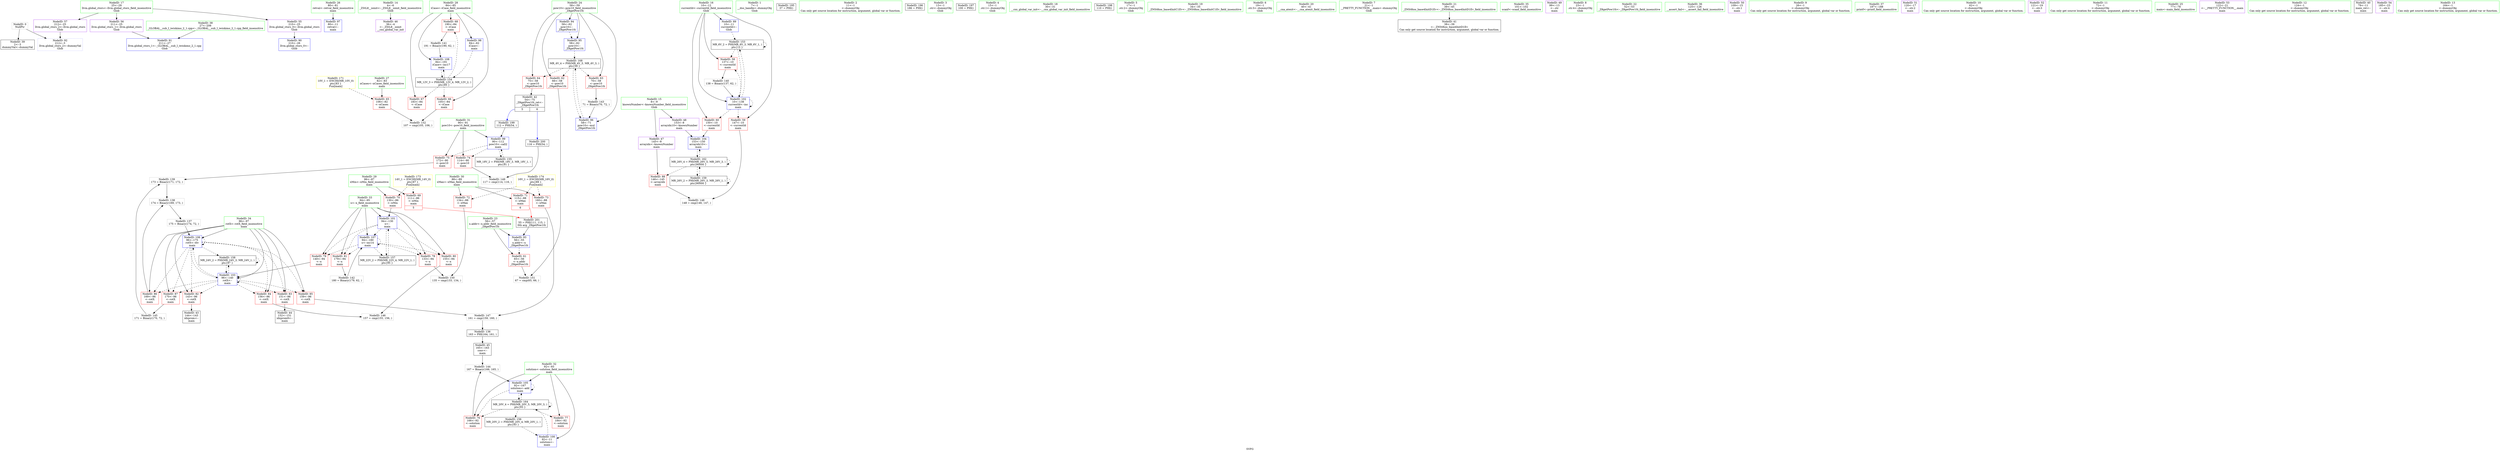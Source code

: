 digraph "SVFG" {
	label="SVFG";

	Node0x556523a99120 [shape=record,color=grey,label="{NodeID: 0\nNullPtr}"];
	Node0x556523a99120 -> Node0x556523ab13a0[style=solid];
	Node0x556523a99120 -> Node0x556523ab5050[style=solid];
	Node0x556523ab1c20 [shape=record,color=blue,label="{NodeID: 97\n80\<--11\nretval\<--\nmain\n}"];
	Node0x556523aaff80 [shape=record,color=green,label="{NodeID: 14\n4\<--6\n_ZStL8__ioinit\<--_ZStL8__ioinit_field_insensitive\nGlob }"];
	Node0x556523aaff80 -> Node0x556523ab19b0[style=solid];
	Node0x556523ab09f0 [shape=record,color=green,label="{NodeID: 28\n84\<--85\niCase\<--iCase_field_insensitive\nmain\n}"];
	Node0x556523ab09f0 -> Node0x556523ab3aa0[style=solid];
	Node0x556523ab09f0 -> Node0x556523ab3b70[style=solid];
	Node0x556523ab09f0 -> Node0x556523ab3c40[style=solid];
	Node0x556523ab09f0 -> Node0x556523ab1cf0[style=solid];
	Node0x556523ab09f0 -> Node0x556523ab65b0[style=solid];
	Node0x556523ab1670 [shape=record,color=black,label="{NodeID: 42\n54\<--75\n_Z8getPow10i_ret\<--\n_Z8getPow10i\n|{<s0>5|<s1>6}}"];
	Node0x556523ab1670:s0 -> Node0x556523acf800[style=solid,color=blue];
	Node0x556523ab1670:s1 -> Node0x556523acf9f0[style=solid,color=blue];
	Node0x556523ab9070 [shape=record,color=grey,label="{NodeID: 139\n173 = Binary(171, 172, )\n}"];
	Node0x556523ab9070 -> Node0x556523ab8ef0[style=solid];
	Node0x556523ab3220 [shape=record,color=purple,label="{NodeID: 56\n211\<--25\nllvm.global_ctors_1\<--llvm.global_ctors\nGlob }"];
	Node0x556523ab3220 -> Node0x556523ab4f50[style=solid];
	Node0x556523abf210 [shape=record,color=black,label="{NodeID: 153\nMR_6V_2 = PHI(MR_6V_3, MR_6V_1, )\npts\{12 \}\n}"];
	Node0x556523abf210 -> Node0x556523ab3420[style=dashed];
	Node0x556523abf210 -> Node0x556523ab2030[style=dashed];
	Node0x556523abf210 -> Node0x556523abf210[style=dashed];
	Node0x556523ab3de0 [shape=record,color=red,label="{NodeID: 70\n130\<--86\n\<--xMin\nmain\n}"];
	Node0x556523ab3de0 -> Node0x556523ab1f60[style=solid];
	Node0x556523ab4940 [shape=record,color=red,label="{NodeID: 84\n156\<--96\n\<--rotX\nmain\n}"];
	Node0x556523ab4940 -> Node0x556523ab9af0[style=solid];
	Node0x556523a980d0 [shape=record,color=green,label="{NodeID: 1\n7\<--1\n__dso_handle\<--dummyObj\nGlob }"];
	Node0x556523ab1cf0 [shape=record,color=blue,label="{NodeID: 98\n84\<--62\niCase\<--\nmain\n}"];
	Node0x556523ab1cf0 -> Node0x556523abf710[style=dashed];
	Node0x556523ab0010 [shape=record,color=green,label="{NodeID: 15\n8\<--9\nknownNumber\<--knownNumber_field_insensitive\nGlob }"];
	Node0x556523ab0010 -> Node0x556523ab1a80[style=solid];
	Node0x556523ab0010 -> Node0x556523ab2b70[style=solid];
	Node0x556523aced70 [shape=record,color=black,label="{NodeID: 195\n37 = PHI()\n}"];
	Node0x556523ab0ac0 [shape=record,color=green,label="{NodeID: 29\n86\<--87\nxMin\<--xMin_field_insensitive\nmain\n}"];
	Node0x556523ab0ac0 -> Node0x556523ab3d10[style=solid];
	Node0x556523ab0ac0 -> Node0x556523ab3de0[style=solid];
	Node0x556523ab1740 [shape=record,color=black,label="{NodeID: 43\n144\<--143\nidxprom\<--\nmain\n}"];
	Node0x556523ab91f0 [shape=record,color=grey,label="{NodeID: 140\n138 = Binary(137, 62, )\n}"];
	Node0x556523ab91f0 -> Node0x556523ab2030[style=solid];
	Node0x556523ab3320 [shape=record,color=purple,label="{NodeID: 57\n212\<--25\nllvm.global_ctors_2\<--llvm.global_ctors\nGlob }"];
	Node0x556523ab3320 -> Node0x556523ab5050[style=solid];
	Node0x556523abf710 [shape=record,color=black,label="{NodeID: 154\nMR_12V_3 = PHI(MR_12V_4, MR_12V_2, )\npts\{85 \}\n}"];
	Node0x556523abf710 -> Node0x556523ab3aa0[style=dashed];
	Node0x556523abf710 -> Node0x556523ab3b70[style=dashed];
	Node0x556523abf710 -> Node0x556523ab3c40[style=dashed];
	Node0x556523abf710 -> Node0x556523ab65b0[style=dashed];
	Node0x556523ab3eb0 [shape=record,color=red,label="{NodeID: 71\n115\<--88\n\<--xMax\nmain\n|{<s0>6}}"];
	Node0x556523ab3eb0:s0 -> Node0x556523acfaf0[style=solid,color=red];
	Node0x556523ac3d10 [shape=record,color=black,label="{NodeID: 168\nMR_4V_4 = PHI(MR_4V_5, MR_4V_3, )\npts\{59 \}\n}"];
	Node0x556523ac3d10 -> Node0x556523ab3760[style=dashed];
	Node0x556523ac3d10 -> Node0x556523ab3830[style=dashed];
	Node0x556523ac3d10 -> Node0x556523ab3900[style=dashed];
	Node0x556523ac3d10 -> Node0x556523ab1b50[style=dashed];
	Node0x556523ab4a10 [shape=record,color=red,label="{NodeID: 85\n159\<--96\n\<--rotX\nmain\n}"];
	Node0x556523ab4a10 -> Node0x556523ab9c70[style=solid];
	Node0x556523aa8680 [shape=record,color=green,label="{NodeID: 2\n11\<--1\n\<--dummyObj\nCan only get source location for instruction, argument, global var or function.}"];
	Node0x556523ab1dc0 [shape=record,color=blue,label="{NodeID: 99\n90\<--112\npow10\<--call2\nmain\n}"];
	Node0x556523ab1dc0 -> Node0x556523ab4120[style=dashed];
	Node0x556523ab1dc0 -> Node0x556523ab41f0[style=dashed];
	Node0x556523ab1dc0 -> Node0x556523abfc10[style=dashed];
	Node0x556523ab00a0 [shape=record,color=green,label="{NodeID: 16\n10\<--12\ncurrentId\<--currentId_field_insensitive\nGlob }"];
	Node0x556523ab00a0 -> Node0x556523ab3420[style=solid];
	Node0x556523ab00a0 -> Node0x556523ab34f0[style=solid];
	Node0x556523ab00a0 -> Node0x556523ab35c0[style=solid];
	Node0x556523ab00a0 -> Node0x556523ab4d50[style=solid];
	Node0x556523ab00a0 -> Node0x556523ab2030[style=solid];
	Node0x556523acee70 [shape=record,color=black,label="{NodeID: 196\n186 = PHI()\n}"];
	Node0x556523ab0b90 [shape=record,color=green,label="{NodeID: 30\n88\<--89\nxMax\<--xMax_field_insensitive\nmain\n}"];
	Node0x556523ab0b90 -> Node0x556523ab3eb0[style=solid];
	Node0x556523ab0b90 -> Node0x556523ab3f80[style=solid];
	Node0x556523ab0b90 -> Node0x556523ab4050[style=solid];
	Node0x556523ab1810 [shape=record,color=black,label="{NodeID: 44\n152\<--151\nidxprom9\<--\nmain\n}"];
	Node0x556523ab9370 [shape=record,color=grey,label="{NodeID: 141\n191 = Binary(190, 62, )\n}"];
	Node0x556523ab9370 -> Node0x556523ab65b0[style=solid];
	Node0x556523ab3420 [shape=record,color=red,label="{NodeID: 58\n137\<--10\n\<--currentId\nmain\n}"];
	Node0x556523ab3420 -> Node0x556523ab91f0[style=solid];
	Node0x556523abfc10 [shape=record,color=black,label="{NodeID: 155\nMR_18V_2 = PHI(MR_18V_3, MR_18V_1, )\npts\{91 \}\n}"];
	Node0x556523abfc10 -> Node0x556523ab1dc0[style=dashed];
	Node0x556523ab3f80 [shape=record,color=red,label="{NodeID: 72\n134\<--88\n\<--xMax\nmain\n}"];
	Node0x556523ab3f80 -> Node0x556523aba0f0[style=solid];
	Node0x556523ab4ae0 [shape=record,color=red,label="{NodeID: 86\n169\<--96\n\<--rotX\nmain\n}"];
	Node0x556523ab4ae0 -> Node0x556523ab8ef0[style=solid];
	Node0x556523a99080 [shape=record,color=green,label="{NodeID: 3\n13\<--1\n.str\<--dummyObj\nGlob }"];
	Node0x556523ab1e90 [shape=record,color=blue,label="{NodeID: 100\n92\<--11\nsolution\<--\nmain\n}"];
	Node0x556523ab1e90 -> Node0x556523ac2910[style=dashed];
	Node0x556523ab0130 [shape=record,color=green,label="{NodeID: 17\n25\<--29\nllvm.global_ctors\<--llvm.global_ctors_field_insensitive\nGlob }"];
	Node0x556523ab0130 -> Node0x556523ab3120[style=solid];
	Node0x556523ab0130 -> Node0x556523ab3220[style=solid];
	Node0x556523ab0130 -> Node0x556523ab3320[style=solid];
	Node0x556523acef70 [shape=record,color=black,label="{NodeID: 197\n100 = PHI()\n}"];
	Node0x556523ab0c60 [shape=record,color=green,label="{NodeID: 31\n90\<--91\npow10\<--pow10_field_insensitive\nmain\n}"];
	Node0x556523ab0c60 -> Node0x556523ab4120[style=solid];
	Node0x556523ab0c60 -> Node0x556523ab41f0[style=solid];
	Node0x556523ab0c60 -> Node0x556523ab1dc0[style=solid];
	Node0x556523ab18e0 [shape=record,color=black,label="{NodeID: 45\n165\<--163\nconv\<--\nmain\n}"];
	Node0x556523ab18e0 -> Node0x556523ab97f0[style=solid];
	Node0x556523ab94f0 [shape=record,color=grey,label="{NodeID: 142\n180 = Binary(179, 62, )\n}"];
	Node0x556523ab94f0 -> Node0x556523ab64e0[style=solid];
	Node0x556523ab34f0 [shape=record,color=red,label="{NodeID: 59\n147\<--10\n\<--currentId\nmain\n}"];
	Node0x556523ab34f0 -> Node0x556523ab9df0[style=solid];
	Node0x556523ac0110 [shape=record,color=black,label="{NodeID: 156\nMR_20V_2 = PHI(MR_20V_4, MR_20V_1, )\npts\{93 \}\n}"];
	Node0x556523ac0110 -> Node0x556523ab1e90[style=dashed];
	Node0x556523ab4050 [shape=record,color=red,label="{NodeID: 73\n160\<--88\n\<--xMax\nmain\n}"];
	Node0x556523ab4050 -> Node0x556523ab9c70[style=solid];
	Node0x556523ab4bb0 [shape=record,color=red,label="{NodeID: 87\n170\<--96\n\<--rotX\nmain\n}"];
	Node0x556523ab4bb0 -> Node0x556523ab9970[style=solid];
	Node0x556523aa76a0 [shape=record,color=green,label="{NodeID: 4\n15\<--1\n.str.1\<--dummyObj\nGlob }"];
	Node0x556523ab1f60 [shape=record,color=blue,label="{NodeID: 101\n94\<--130\nx\<--\nmain\n}"];
	Node0x556523ab1f60 -> Node0x556523ab4460[style=dashed];
	Node0x556523ab1f60 -> Node0x556523ab4530[style=dashed];
	Node0x556523ab1f60 -> Node0x556523ab4600[style=dashed];
	Node0x556523ab1f60 -> Node0x556523ab46d0[style=dashed];
	Node0x556523ab1f60 -> Node0x556523ab64e0[style=dashed];
	Node0x556523ab1f60 -> Node0x556523ac0610[style=dashed];
	Node0x556523ab01c0 [shape=record,color=green,label="{NodeID: 18\n30\<--31\n__cxx_global_var_init\<--__cxx_global_var_init_field_insensitive\n}"];
	Node0x556523acf700 [shape=record,color=black,label="{NodeID: 198\n110 = PHI()\n}"];
	Node0x556523ab0d30 [shape=record,color=green,label="{NodeID: 32\n92\<--93\nsolution\<--solution_field_insensitive\nmain\n}"];
	Node0x556523ab0d30 -> Node0x556523ab42c0[style=solid];
	Node0x556523ab0d30 -> Node0x556523ab4390[style=solid];
	Node0x556523ab0d30 -> Node0x556523ab1e90[style=solid];
	Node0x556523ab0d30 -> Node0x556523ab22a0[style=solid];
	Node0x556523ab19b0 [shape=record,color=purple,label="{NodeID: 46\n36\<--4\n\<--_ZStL8__ioinit\n__cxx_global_var_init\n}"];
	Node0x556523ab9670 [shape=record,color=grey,label="{NodeID: 143\n71 = Binary(70, 72, )\n}"];
	Node0x556523ab9670 -> Node0x556523ab1b50[style=solid];
	Node0x556523ab35c0 [shape=record,color=red,label="{NodeID: 60\n150\<--10\n\<--currentId\nmain\n}"];
	Node0x556523ab35c0 -> Node0x556523ab21d0[style=solid];
	Node0x556523ac0610 [shape=record,color=black,label="{NodeID: 157\nMR_22V_2 = PHI(MR_22V_4, MR_22V_1, )\npts\{95 \}\n}"];
	Node0x556523ac0610 -> Node0x556523ab1f60[style=dashed];
	Node0x556523ab4120 [shape=record,color=red,label="{NodeID: 74\n114\<--90\n\<--pow10\nmain\n}"];
	Node0x556523ab4120 -> Node0x556523ab9f70[style=solid];
	Node0x556523ac4e10 [shape=record,color=yellow,style=double,label="{NodeID: 171\n10V_1 = ENCHI(MR_10V_0)\npts\{83 \}\nFun[main]}"];
	Node0x556523ac4e10 -> Node0x556523ab39d0[style=dashed];
	Node0x556523ab4c80 [shape=record,color=red,label="{NodeID: 88\n146\<--145\n\<--arrayidx\nmain\n}"];
	Node0x556523ab4c80 -> Node0x556523ab9df0[style=solid];
	Node0x556523aaf6d0 [shape=record,color=green,label="{NodeID: 5\n17\<--1\n.str.2\<--dummyObj\nGlob }"];
	Node0x556523ab2030 [shape=record,color=blue,label="{NodeID: 102\n10\<--138\ncurrentId\<--inc\nmain\n}"];
	Node0x556523ab2030 -> Node0x556523ab3420[style=dashed];
	Node0x556523ab2030 -> Node0x556523ab34f0[style=dashed];
	Node0x556523ab2030 -> Node0x556523ab35c0[style=dashed];
	Node0x556523ab2030 -> Node0x556523ab2030[style=dashed];
	Node0x556523ab2030 -> Node0x556523abf210[style=dashed];
	Node0x556523ab0250 [shape=record,color=green,label="{NodeID: 19\n34\<--35\n_ZNSt8ios_base4InitC1Ev\<--_ZNSt8ios_base4InitC1Ev_field_insensitive\n}"];
	Node0x556523acf800 [shape=record,color=black,label="{NodeID: 199\n112 = PHI(54, )\n}"];
	Node0x556523acf800 -> Node0x556523ab1dc0[style=solid];
	Node0x556523ab0e00 [shape=record,color=green,label="{NodeID: 33\n94\<--95\nx\<--x_field_insensitive\nmain\n}"];
	Node0x556523ab0e00 -> Node0x556523ab4460[style=solid];
	Node0x556523ab0e00 -> Node0x556523ab4530[style=solid];
	Node0x556523ab0e00 -> Node0x556523ab4600[style=solid];
	Node0x556523ab0e00 -> Node0x556523ab46d0[style=solid];
	Node0x556523ab0e00 -> Node0x556523ab1f60[style=solid];
	Node0x556523ab0e00 -> Node0x556523ab64e0[style=solid];
	Node0x556523ab1a80 [shape=record,color=purple,label="{NodeID: 47\n145\<--8\narrayidx\<--knownNumber\nmain\n}"];
	Node0x556523ab1a80 -> Node0x556523ab4c80[style=solid];
	Node0x556523ab97f0 [shape=record,color=grey,label="{NodeID: 144\n167 = Binary(166, 165, )\n}"];
	Node0x556523ab97f0 -> Node0x556523ab22a0[style=solid];
	Node0x556523ab3690 [shape=record,color=red,label="{NodeID: 61\n65\<--56\n\<--x.addr\n_Z8getPow10i\n}"];
	Node0x556523ab3690 -> Node0x556523aba270[style=solid];
	Node0x556523ac0b10 [shape=record,color=black,label="{NodeID: 158\nMR_24V_2 = PHI(MR_24V_3, MR_24V_1, )\npts\{97 \}\n}"];
	Node0x556523ac0b10 -> Node0x556523ab2100[style=dashed];
	Node0x556523ac0b10 -> Node0x556523ac0b10[style=dashed];
	Node0x556523ab41f0 [shape=record,color=red,label="{NodeID: 75\n172\<--90\n\<--pow10\nmain\n}"];
	Node0x556523ab41f0 -> Node0x556523ab9070[style=solid];
	Node0x556523ab4d50 [shape=record,color=blue,label="{NodeID: 89\n10\<--11\ncurrentId\<--\nGlob }"];
	Node0x556523ab4d50 -> Node0x556523abf210[style=dashed];
	Node0x556523aa7480 [shape=record,color=green,label="{NodeID: 6\n19\<--1\n.str.3\<--dummyObj\nGlob }"];
	Node0x556523ab2100 [shape=record,color=blue,label="{NodeID: 103\n96\<--140\nrotX\<--\nmain\n}"];
	Node0x556523ab2100 -> Node0x556523ab47a0[style=dashed];
	Node0x556523ab2100 -> Node0x556523ab4870[style=dashed];
	Node0x556523ab2100 -> Node0x556523ab4940[style=dashed];
	Node0x556523ab2100 -> Node0x556523ab4a10[style=dashed];
	Node0x556523ab2100 -> Node0x556523ab4ae0[style=dashed];
	Node0x556523ab2100 -> Node0x556523ab4bb0[style=dashed];
	Node0x556523ab2100 -> Node0x556523ab2100[style=dashed];
	Node0x556523ab2100 -> Node0x556523ab6410[style=dashed];
	Node0x556523ab2100 -> Node0x556523ac0b10[style=dashed];
	Node0x556523ab02e0 [shape=record,color=green,label="{NodeID: 20\n40\<--41\n__cxa_atexit\<--__cxa_atexit_field_insensitive\n}"];
	Node0x556523acf9f0 [shape=record,color=black,label="{NodeID: 200\n116 = PHI(54, )\n}"];
	Node0x556523acf9f0 -> Node0x556523ab9f70[style=solid];
	Node0x556523ab0ed0 [shape=record,color=green,label="{NodeID: 34\n96\<--97\nrotX\<--rotX_field_insensitive\nmain\n}"];
	Node0x556523ab0ed0 -> Node0x556523ab47a0[style=solid];
	Node0x556523ab0ed0 -> Node0x556523ab4870[style=solid];
	Node0x556523ab0ed0 -> Node0x556523ab4940[style=solid];
	Node0x556523ab0ed0 -> Node0x556523ab4a10[style=solid];
	Node0x556523ab0ed0 -> Node0x556523ab4ae0[style=solid];
	Node0x556523ab0ed0 -> Node0x556523ab4bb0[style=solid];
	Node0x556523ab0ed0 -> Node0x556523ab2100[style=solid];
	Node0x556523ab0ed0 -> Node0x556523ab6410[style=solid];
	Node0x556523ab2b70 [shape=record,color=purple,label="{NodeID: 48\n153\<--8\narrayidx10\<--knownNumber\nmain\n}"];
	Node0x556523ab2b70 -> Node0x556523ab21d0[style=solid];
	Node0x556523ab9970 [shape=record,color=grey,label="{NodeID: 145\n171 = Binary(170, 72, )\n}"];
	Node0x556523ab9970 -> Node0x556523ab9070[style=solid];
	Node0x556523ab3760 [shape=record,color=red,label="{NodeID: 62\n66\<--58\n\<--pow10\n_Z8getPow10i\n}"];
	Node0x556523ab3760 -> Node0x556523aba270[style=solid];
	Node0x556523ac1010 [shape=record,color=black,label="{NodeID: 159\nMR_26V_2 = PHI(MR_26V_3, MR_26V_1, )\npts\{90000 \}\n}"];
	Node0x556523ac1010 -> Node0x556523ac1010[style=dashed];
	Node0x556523ac1010 -> Node0x556523ac1f10[style=dashed];
	Node0x556523ab42c0 [shape=record,color=red,label="{NodeID: 76\n166\<--92\n\<--solution\nmain\n}"];
	Node0x556523ab42c0 -> Node0x556523ab97f0[style=solid];
	Node0x556523ac4fd0 [shape=record,color=yellow,style=double,label="{NodeID: 173\n14V_1 = ENCHI(MR_14V_0)\npts\{87 \}\nFun[main]}"];
	Node0x556523ac4fd0 -> Node0x556523ab3d10[style=dashed];
	Node0x556523ac4fd0 -> Node0x556523ab3de0[style=dashed];
	Node0x556523ab4e50 [shape=record,color=blue,label="{NodeID: 90\n210\<--26\nllvm.global_ctors_0\<--\nGlob }"];
	Node0x556523aa7510 [shape=record,color=green,label="{NodeID: 7\n21\<--1\n__PRETTY_FUNCTION__.main\<--dummyObj\nGlob }"];
	Node0x556523ab21d0 [shape=record,color=blue,label="{NodeID: 104\n153\<--150\narrayidx10\<--\nmain\n}"];
	Node0x556523ab21d0 -> Node0x556523ac1f10[style=dashed];
	Node0x556523ab03b0 [shape=record,color=green,label="{NodeID: 21\n39\<--45\n_ZNSt8ios_base4InitD1Ev\<--_ZNSt8ios_base4InitD1Ev_field_insensitive\n}"];
	Node0x556523ab03b0 -> Node0x556523ab1570[style=solid];
	Node0x556523acfaf0 [shape=record,color=black,label="{NodeID: 201\n55 = PHI(111, 115, )\n0th arg _Z8getPow10i }"];
	Node0x556523acfaf0 -> Node0x556523ab5150[style=solid];
	Node0x556523ab0fa0 [shape=record,color=green,label="{NodeID: 35\n101\<--102\nscanf\<--scanf_field_insensitive\n}"];
	Node0x556523ab2c40 [shape=record,color=purple,label="{NodeID: 49\n99\<--13\n\<--.str\nmain\n}"];
	Node0x556523ab9af0 [shape=record,color=grey,label="{NodeID: 146\n157 = cmp(155, 156, )\n}"];
	Node0x556523ab3830 [shape=record,color=red,label="{NodeID: 63\n70\<--58\n\<--pow10\n_Z8getPow10i\n}"];
	Node0x556523ab3830 -> Node0x556523ab9670[style=solid];
	Node0x556523ab4390 [shape=record,color=red,label="{NodeID: 77\n184\<--92\n\<--solution\nmain\n}"];
	Node0x556523ac50b0 [shape=record,color=yellow,style=double,label="{NodeID: 174\n16V_1 = ENCHI(MR_16V_0)\npts\{89 \}\nFun[main]}"];
	Node0x556523ac50b0 -> Node0x556523ab3eb0[style=dashed];
	Node0x556523ac50b0 -> Node0x556523ab3f80[style=dashed];
	Node0x556523ac50b0 -> Node0x556523ab4050[style=dashed];
	Node0x556523ab4f50 [shape=record,color=blue,label="{NodeID: 91\n211\<--27\nllvm.global_ctors_1\<--_GLOBAL__sub_I_iwiskimo_2_1.cpp\nGlob }"];
	Node0x556523aa8830 [shape=record,color=green,label="{NodeID: 8\n23\<--1\n.str.4\<--dummyObj\nGlob }"];
	Node0x556523ab22a0 [shape=record,color=blue,label="{NodeID: 105\n92\<--167\nsolution\<--add\nmain\n}"];
	Node0x556523ab22a0 -> Node0x556523ab42c0[style=dashed];
	Node0x556523ab22a0 -> Node0x556523ab22a0[style=dashed];
	Node0x556523ab22a0 -> Node0x556523ac2910[style=dashed];
	Node0x556523ab04b0 [shape=record,color=green,label="{NodeID: 22\n52\<--53\n_Z8getPow10i\<--_Z8getPow10i_field_insensitive\n}"];
	Node0x556523ab10a0 [shape=record,color=green,label="{NodeID: 36\n125\<--126\n__assert_fail\<--__assert_fail_field_insensitive\n}"];
	Node0x556523ab2d10 [shape=record,color=purple,label="{NodeID: 50\n109\<--15\n\<--.str.1\nmain\n}"];
	Node0x556523ab9c70 [shape=record,color=grey,label="{NodeID: 147\n161 = cmp(159, 160, )\n}"];
	Node0x556523ab9c70 -> Node0x556523ab2950[style=solid];
	Node0x556523ab3900 [shape=record,color=red,label="{NodeID: 64\n75\<--58\n\<--pow10\n_Z8getPow10i\n}"];
	Node0x556523ab3900 -> Node0x556523ab1670[style=solid];
	Node0x556523ab4460 [shape=record,color=red,label="{NodeID: 78\n133\<--94\n\<--x\nmain\n}"];
	Node0x556523ab4460 -> Node0x556523aba0f0[style=solid];
	Node0x556523ab5050 [shape=record,color=blue, style = dotted,label="{NodeID: 92\n212\<--3\nllvm.global_ctors_2\<--dummyVal\nGlob }"];
	Node0x556523aa88c0 [shape=record,color=green,label="{NodeID: 9\n26\<--1\n\<--dummyObj\nCan only get source location for instruction, argument, global var or function.}"];
	Node0x556523ab6410 [shape=record,color=blue,label="{NodeID: 106\n96\<--175\nrotX\<--div\nmain\n}"];
	Node0x556523ab6410 -> Node0x556523ab47a0[style=dashed];
	Node0x556523ab6410 -> Node0x556523ab4870[style=dashed];
	Node0x556523ab6410 -> Node0x556523ab4940[style=dashed];
	Node0x556523ab6410 -> Node0x556523ab4a10[style=dashed];
	Node0x556523ab6410 -> Node0x556523ab4ae0[style=dashed];
	Node0x556523ab6410 -> Node0x556523ab4bb0[style=dashed];
	Node0x556523ab6410 -> Node0x556523ab2100[style=dashed];
	Node0x556523ab6410 -> Node0x556523ab6410[style=dashed];
	Node0x556523ab6410 -> Node0x556523ac0b10[style=dashed];
	Node0x556523ab05b0 [shape=record,color=green,label="{NodeID: 23\n56\<--57\nx.addr\<--x.addr_field_insensitive\n_Z8getPow10i\n}"];
	Node0x556523ab05b0 -> Node0x556523ab3690[style=solid];
	Node0x556523ab05b0 -> Node0x556523ab5150[style=solid];
	Node0x556523ab11a0 [shape=record,color=green,label="{NodeID: 37\n187\<--188\nprintf\<--printf_field_insensitive\n}"];
	Node0x556523ab2de0 [shape=record,color=purple,label="{NodeID: 51\n120\<--17\n\<--.str.2\nmain\n}"];
	Node0x556523ab9df0 [shape=record,color=grey,label="{NodeID: 148\n148 = cmp(146, 147, )\n}"];
	Node0x556523ab39d0 [shape=record,color=red,label="{NodeID: 65\n106\<--82\n\<--nCases\nmain\n}"];
	Node0x556523ab39d0 -> Node0x556523aba3f0[style=solid];
	Node0x556523ac1f10 [shape=record,color=black,label="{NodeID: 162\nMR_26V_4 = PHI(MR_26V_5, MR_26V_3, )\npts\{90000 \}\n}"];
	Node0x556523ac1f10 -> Node0x556523ab4c80[style=dashed];
	Node0x556523ac1f10 -> Node0x556523ab21d0[style=dashed];
	Node0x556523ac1f10 -> Node0x556523ac1010[style=dashed];
	Node0x556523ac1f10 -> Node0x556523ac1f10[style=dashed];
	Node0x556523ab4530 [shape=record,color=red,label="{NodeID: 79\n140\<--94\n\<--x\nmain\n}"];
	Node0x556523ab4530 -> Node0x556523ab2100[style=solid];
	Node0x556523ab5150 [shape=record,color=blue,label="{NodeID: 93\n56\<--55\nx.addr\<--x\n_Z8getPow10i\n}"];
	Node0x556523ab5150 -> Node0x556523ab3690[style=dashed];
	Node0x556523aa8950 [shape=record,color=green,label="{NodeID: 10\n62\<--1\n\<--dummyObj\nCan only get source location for instruction, argument, global var or function.}"];
	Node0x556523ab64e0 [shape=record,color=blue,label="{NodeID: 107\n94\<--180\nx\<--inc14\nmain\n}"];
	Node0x556523ab64e0 -> Node0x556523ab4460[style=dashed];
	Node0x556523ab64e0 -> Node0x556523ab4530[style=dashed];
	Node0x556523ab64e0 -> Node0x556523ab4600[style=dashed];
	Node0x556523ab64e0 -> Node0x556523ab46d0[style=dashed];
	Node0x556523ab64e0 -> Node0x556523ab64e0[style=dashed];
	Node0x556523ab64e0 -> Node0x556523ac0610[style=dashed];
	Node0x556523ab0680 [shape=record,color=green,label="{NodeID: 24\n58\<--59\npow10\<--pow10_field_insensitive\n_Z8getPow10i\n}"];
	Node0x556523ab0680 -> Node0x556523ab3760[style=solid];
	Node0x556523ab0680 -> Node0x556523ab3830[style=solid];
	Node0x556523ab0680 -> Node0x556523ab3900[style=solid];
	Node0x556523ab0680 -> Node0x556523ab5220[style=solid];
	Node0x556523ab0680 -> Node0x556523ab52f0[style=solid];
	Node0x556523ab0680 -> Node0x556523ab1b50[style=solid];
	Node0x556523ab12a0 [shape=record,color=green,label="{NodeID: 38\n27\<--206\n_GLOBAL__sub_I_iwiskimo_2_1.cpp\<--_GLOBAL__sub_I_iwiskimo_2_1.cpp_field_insensitive\n}"];
	Node0x556523ab12a0 -> Node0x556523ab4f50[style=solid];
	Node0x556523ab2eb0 [shape=record,color=purple,label="{NodeID: 52\n121\<--19\n\<--.str.3\nmain\n}"];
	Node0x556523ab9f70 [shape=record,color=grey,label="{NodeID: 149\n117 = cmp(114, 116, )\n}"];
	Node0x556523ab3aa0 [shape=record,color=red,label="{NodeID: 66\n105\<--84\n\<--iCase\nmain\n}"];
	Node0x556523ab3aa0 -> Node0x556523aba3f0[style=solid];
	Node0x556523ab4600 [shape=record,color=red,label="{NodeID: 80\n155\<--94\n\<--x\nmain\n}"];
	Node0x556523ab4600 -> Node0x556523ab9af0[style=solid];
	Node0x556523ab5220 [shape=record,color=blue,label="{NodeID: 94\n58\<--62\npow10\<--\n_Z8getPow10i\n}"];
	Node0x556523ab5220 -> Node0x556523ab52f0[style=dashed];
	Node0x556523aa7200 [shape=record,color=green,label="{NodeID: 11\n72\<--1\n\<--dummyObj\nCan only get source location for instruction, argument, global var or function.}"];
	Node0x556523ab65b0 [shape=record,color=blue,label="{NodeID: 108\n84\<--191\niCase\<--inc17\nmain\n}"];
	Node0x556523ab65b0 -> Node0x556523abf710[style=dashed];
	Node0x556523ab0750 [shape=record,color=green,label="{NodeID: 25\n77\<--78\nmain\<--main_field_insensitive\n}"];
	Node0x556523ab13a0 [shape=record,color=black,label="{NodeID: 39\n2\<--3\ndummyVal\<--dummyVal\n}"];
	Node0x556523ab2950 [shape=record,color=black,label="{NodeID: 136\n163 = PHI(164, 161, )\n}"];
	Node0x556523ab2950 -> Node0x556523ab18e0[style=solid];
	Node0x556523ab2f80 [shape=record,color=purple,label="{NodeID: 53\n122\<--21\n\<--__PRETTY_FUNCTION__.main\nmain\n}"];
	Node0x556523aba0f0 [shape=record,color=grey,label="{NodeID: 150\n135 = cmp(133, 134, )\n}"];
	Node0x556523ab3b70 [shape=record,color=red,label="{NodeID: 67\n183\<--84\n\<--iCase\nmain\n}"];
	Node0x556523ac2910 [shape=record,color=black,label="{NodeID: 164\nMR_20V_4 = PHI(MR_20V_5, MR_20V_3, )\npts\{93 \}\n}"];
	Node0x556523ac2910 -> Node0x556523ab42c0[style=dashed];
	Node0x556523ac2910 -> Node0x556523ab4390[style=dashed];
	Node0x556523ac2910 -> Node0x556523ab22a0[style=dashed];
	Node0x556523ac2910 -> Node0x556523ac0110[style=dashed];
	Node0x556523ac2910 -> Node0x556523ac2910[style=dashed];
	Node0x556523ab46d0 [shape=record,color=red,label="{NodeID: 81\n179\<--94\n\<--x\nmain\n}"];
	Node0x556523ab46d0 -> Node0x556523ab94f0[style=solid];
	Node0x556523ab52f0 [shape=record,color=blue,label="{NodeID: 95\n58\<--62\npow10\<--\n_Z8getPow10i\n}"];
	Node0x556523ab52f0 -> Node0x556523ac3d10[style=dashed];
	Node0x556523aa72d0 [shape=record,color=green,label="{NodeID: 12\n124\<--1\n\<--dummyObj\nCan only get source location for instruction, argument, global var or function.}"];
	Node0x556523ab0850 [shape=record,color=green,label="{NodeID: 26\n80\<--81\nretval\<--retval_field_insensitive\nmain\n}"];
	Node0x556523ab0850 -> Node0x556523ab1c20[style=solid];
	Node0x556523ab14a0 [shape=record,color=black,label="{NodeID: 40\n79\<--11\nmain_ret\<--\nmain\n}"];
	Node0x556523ab8df0 [shape=record,color=grey,label="{NodeID: 137\n175 = Binary(174, 72, )\n}"];
	Node0x556523ab8df0 -> Node0x556523ab6410[style=solid];
	Node0x556523ab3050 [shape=record,color=purple,label="{NodeID: 54\n185\<--23\n\<--.str.4\nmain\n}"];
	Node0x556523aba270 [shape=record,color=grey,label="{NodeID: 151\n67 = cmp(65, 66, )\n}"];
	Node0x556523ab3c40 [shape=record,color=red,label="{NodeID: 68\n190\<--84\n\<--iCase\nmain\n}"];
	Node0x556523ab3c40 -> Node0x556523ab9370[style=solid];
	Node0x556523ab47a0 [shape=record,color=red,label="{NodeID: 82\n143\<--96\n\<--rotX\nmain\n}"];
	Node0x556523ab47a0 -> Node0x556523ab1740[style=solid];
	Node0x556523ab1b50 [shape=record,color=blue,label="{NodeID: 96\n58\<--71\npow10\<--mul\n_Z8getPow10i\n}"];
	Node0x556523ab1b50 -> Node0x556523ac3d10[style=dashed];
	Node0x556523aa73a0 [shape=record,color=green,label="{NodeID: 13\n164\<--1\n\<--dummyObj\nCan only get source location for instruction, argument, global var or function.}"];
	Node0x556523ab0920 [shape=record,color=green,label="{NodeID: 27\n82\<--83\nnCases\<--nCases_field_insensitive\nmain\n}"];
	Node0x556523ab0920 -> Node0x556523ab39d0[style=solid];
	Node0x556523ab1570 [shape=record,color=black,label="{NodeID: 41\n38\<--39\n\<--_ZNSt8ios_base4InitD1Ev\nCan only get source location for instruction, argument, global var or function.}"];
	Node0x556523ab8ef0 [shape=record,color=grey,label="{NodeID: 138\n174 = Binary(169, 173, )\n}"];
	Node0x556523ab8ef0 -> Node0x556523ab8df0[style=solid];
	Node0x556523ab3120 [shape=record,color=purple,label="{NodeID: 55\n210\<--25\nllvm.global_ctors_0\<--llvm.global_ctors\nGlob }"];
	Node0x556523ab3120 -> Node0x556523ab4e50[style=solid];
	Node0x556523aba3f0 [shape=record,color=grey,label="{NodeID: 152\n107 = cmp(105, 106, )\n}"];
	Node0x556523ab3d10 [shape=record,color=red,label="{NodeID: 69\n111\<--86\n\<--xMin\nmain\n|{<s0>5}}"];
	Node0x556523ab3d10:s0 -> Node0x556523acfaf0[style=solid,color=red];
	Node0x556523ab4870 [shape=record,color=red,label="{NodeID: 83\n151\<--96\n\<--rotX\nmain\n}"];
	Node0x556523ab4870 -> Node0x556523ab1810[style=solid];
}
